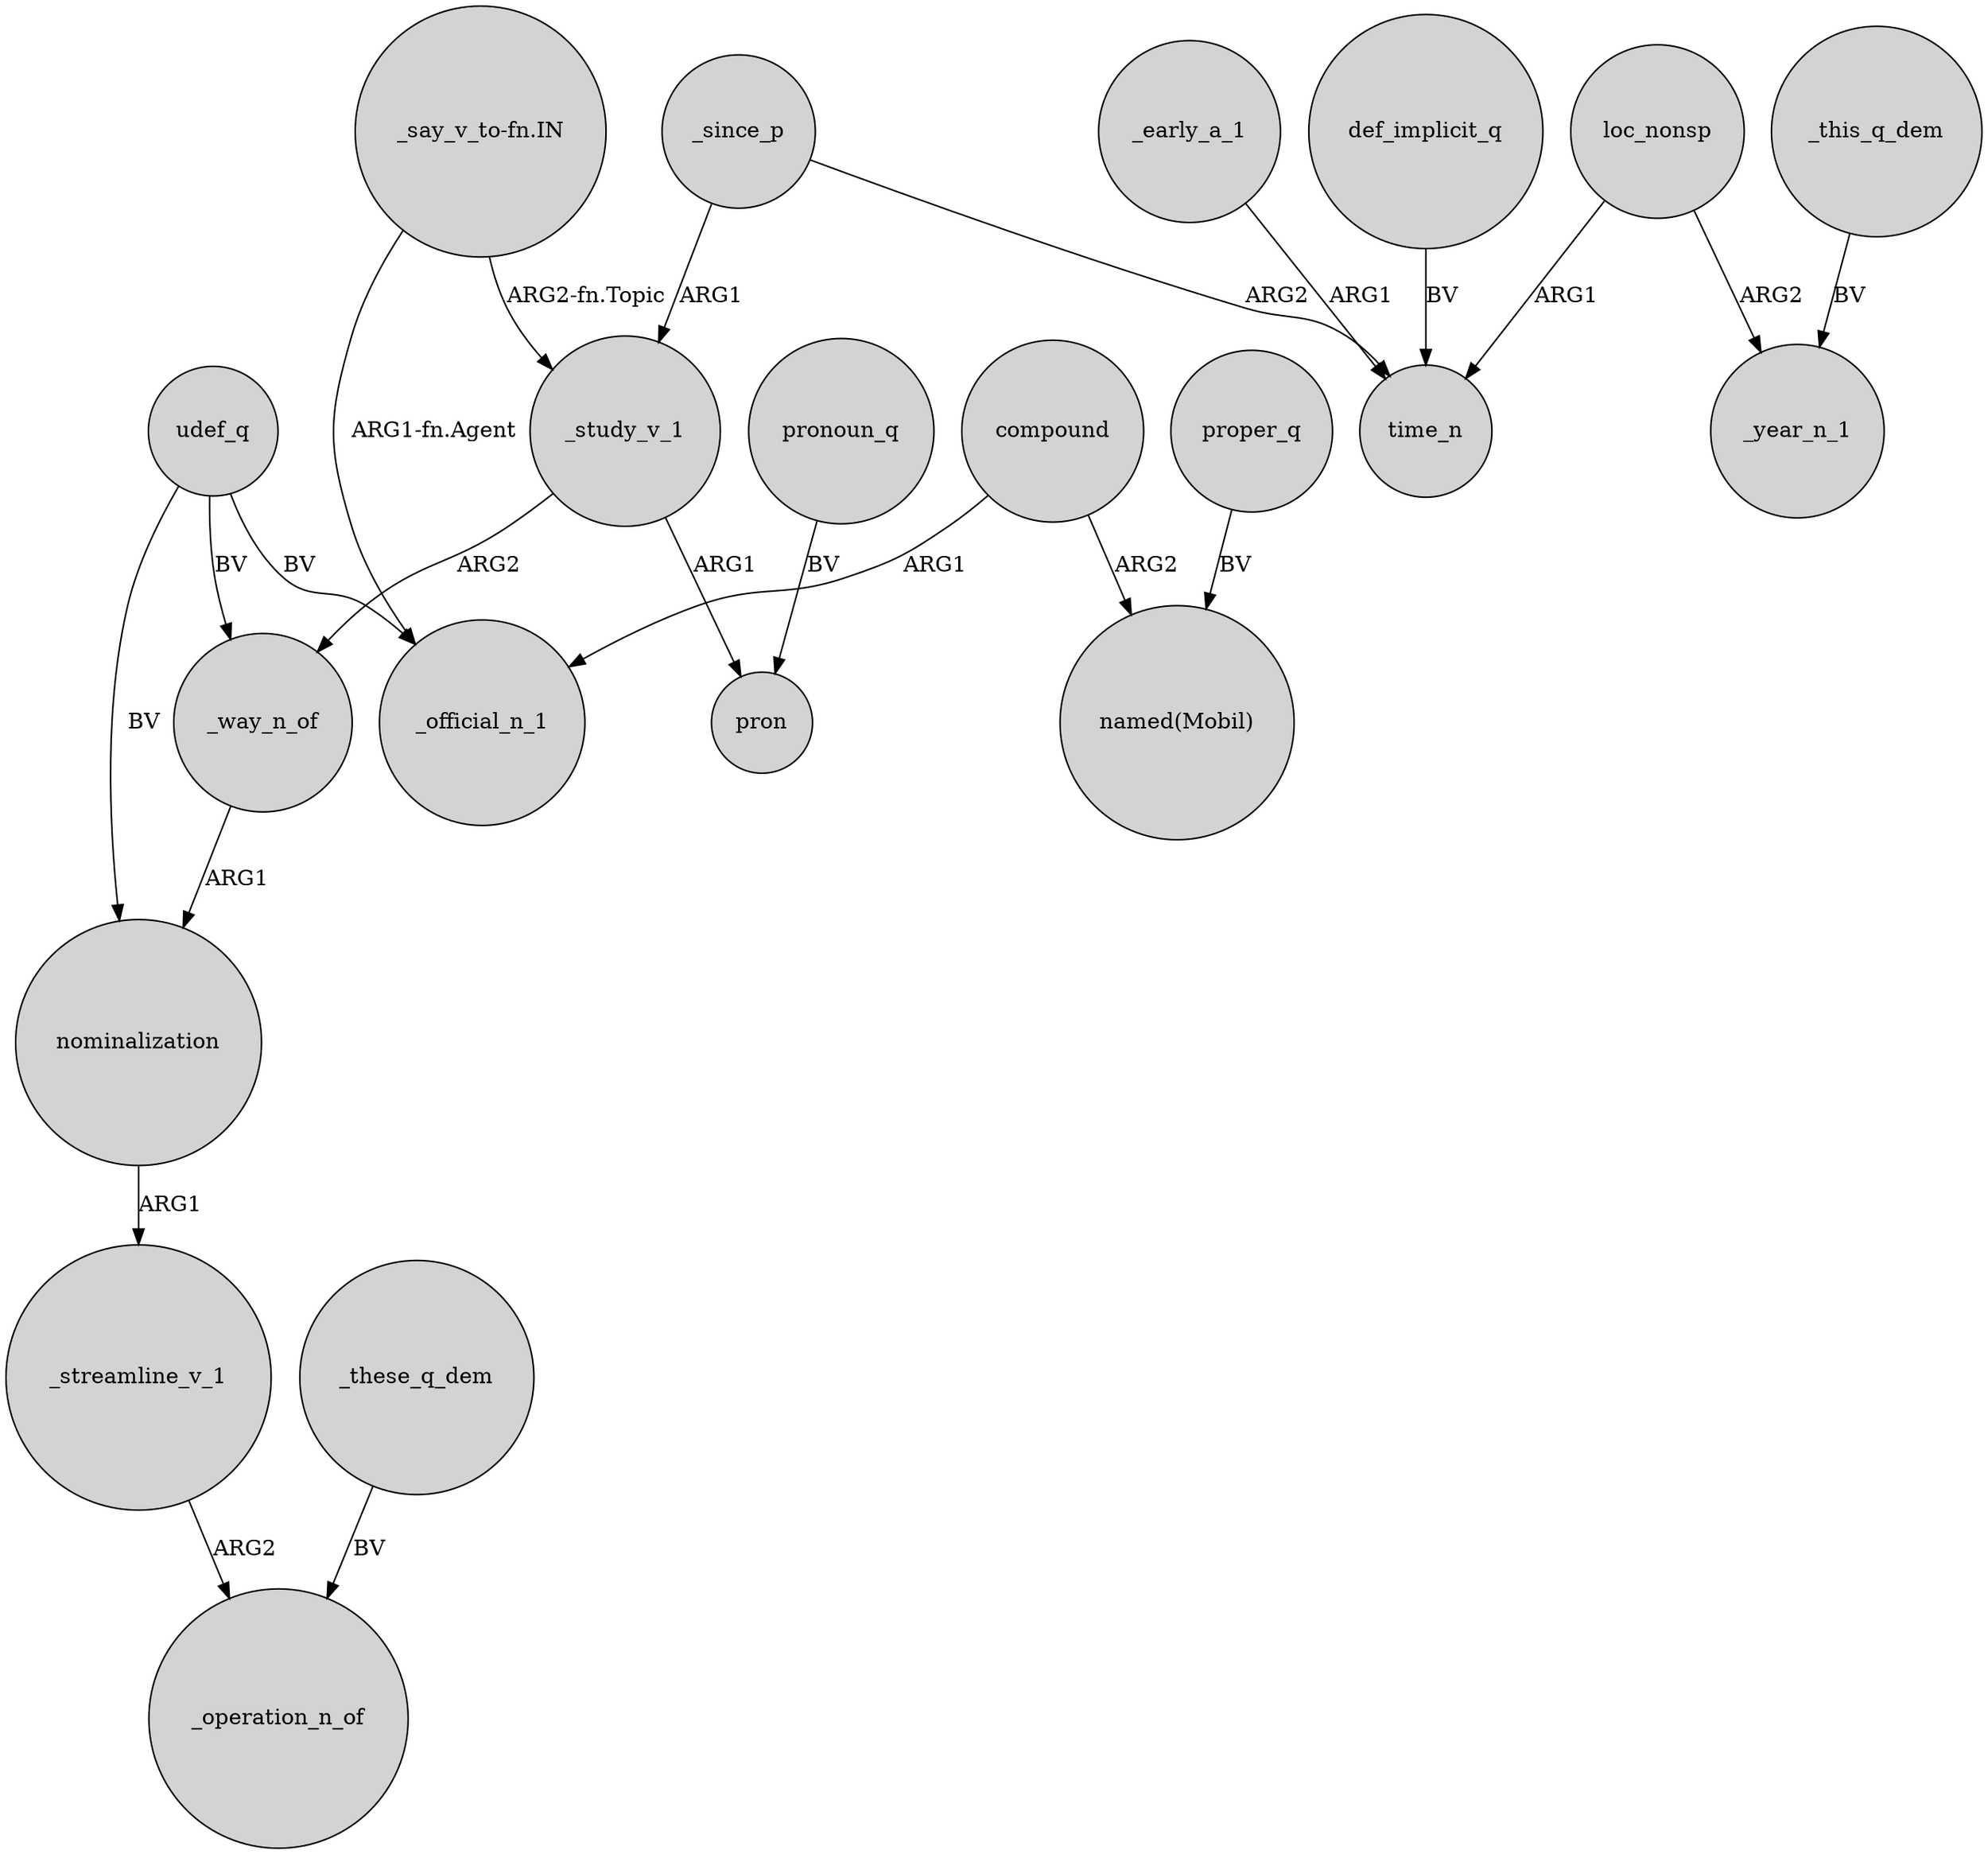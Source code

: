 digraph {
	node [shape=circle style=filled]
	"_say_v_to-fn.IN" -> _study_v_1 [label="ARG2-fn.Topic"]
	udef_q -> _way_n_of [label=BV]
	"_say_v_to-fn.IN" -> _official_n_1 [label="ARG1-fn.Agent"]
	compound -> "named(Mobil)" [label=ARG2]
	_since_p -> _study_v_1 [label=ARG1]
	proper_q -> "named(Mobil)" [label=BV]
	loc_nonsp -> time_n [label=ARG1]
	nominalization -> _streamline_v_1 [label=ARG1]
	_study_v_1 -> _way_n_of [label=ARG2]
	pronoun_q -> pron [label=BV]
	_since_p -> time_n [label=ARG2]
	udef_q -> _official_n_1 [label=BV]
	loc_nonsp -> _year_n_1 [label=ARG2]
	udef_q -> nominalization [label=BV]
	_study_v_1 -> pron [label=ARG1]
	_streamline_v_1 -> _operation_n_of [label=ARG2]
	_these_q_dem -> _operation_n_of [label=BV]
	_early_a_1 -> time_n [label=ARG1]
	compound -> _official_n_1 [label=ARG1]
	_way_n_of -> nominalization [label=ARG1]
	def_implicit_q -> time_n [label=BV]
	_this_q_dem -> _year_n_1 [label=BV]
}
